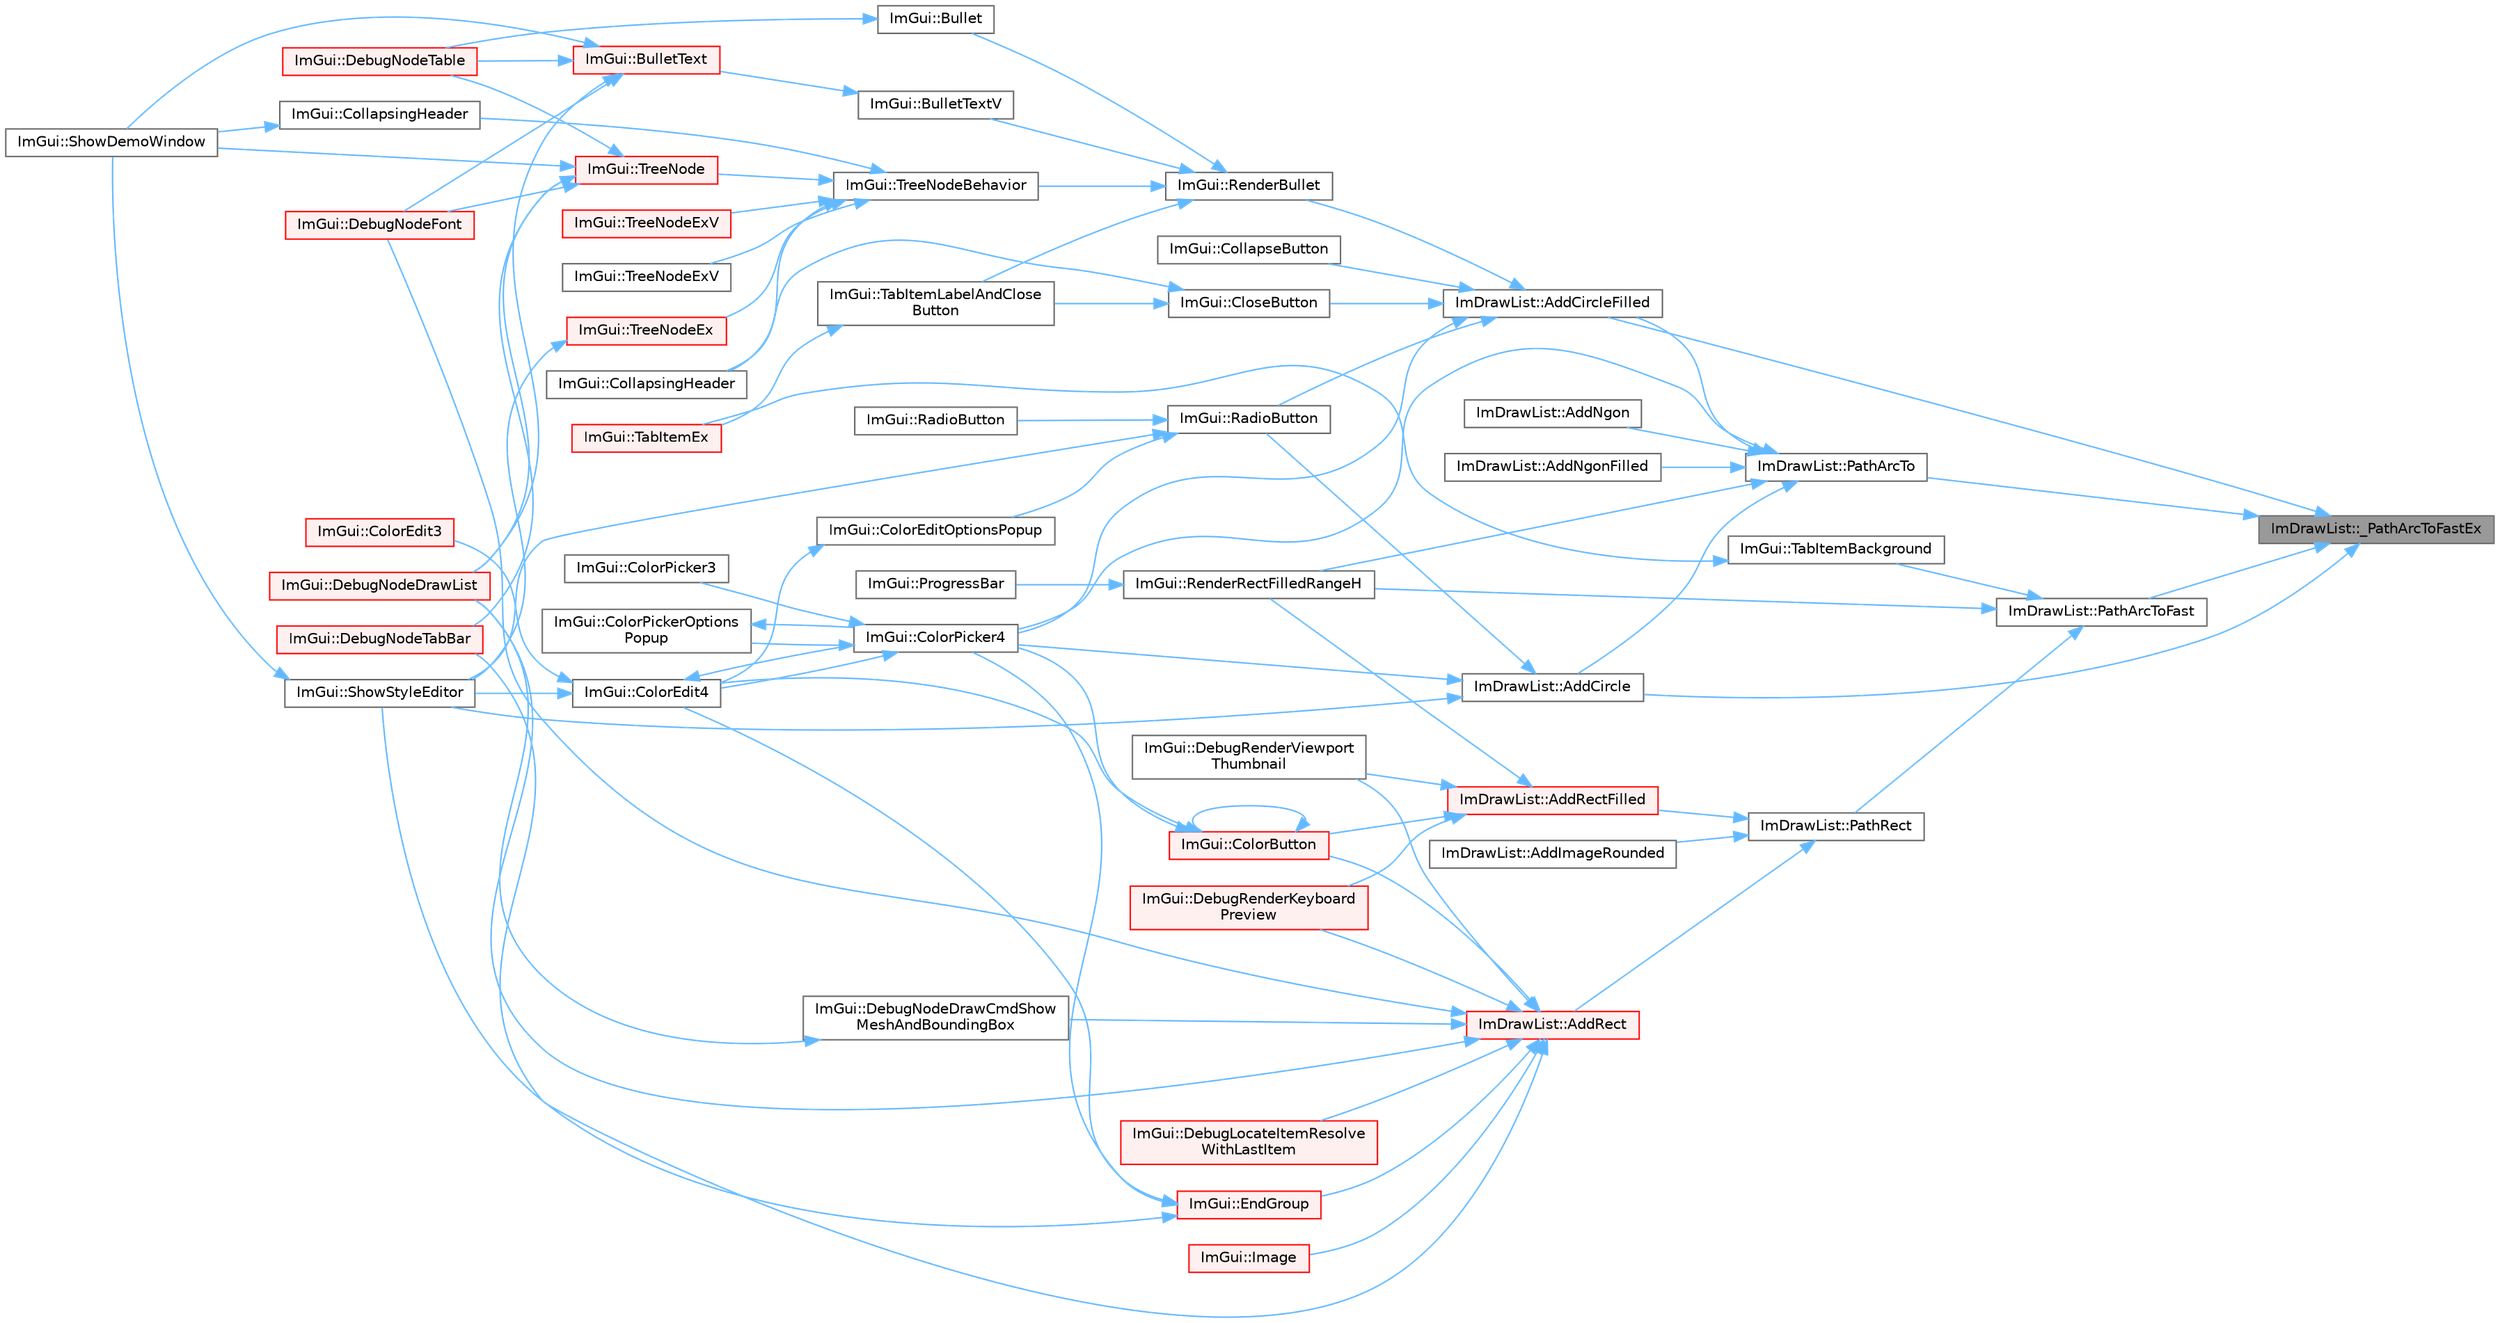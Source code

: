 digraph "ImDrawList::_PathArcToFastEx"
{
 // LATEX_PDF_SIZE
  bgcolor="transparent";
  edge [fontname=Helvetica,fontsize=10,labelfontname=Helvetica,labelfontsize=10];
  node [fontname=Helvetica,fontsize=10,shape=box,height=0.2,width=0.4];
  rankdir="RL";
  Node1 [id="Node000001",label="ImDrawList::_PathArcToFastEx",height=0.2,width=0.4,color="gray40", fillcolor="grey60", style="filled", fontcolor="black",tooltip=" "];
  Node1 -> Node2 [id="edge1_Node000001_Node000002",dir="back",color="steelblue1",style="solid",tooltip=" "];
  Node2 [id="Node000002",label="ImDrawList::AddCircle",height=0.2,width=0.4,color="grey40", fillcolor="white", style="filled",URL="$struct_im_draw_list.html#a9b73eea0ebf7a9f02bc8a104deb7de9d",tooltip=" "];
  Node2 -> Node3 [id="edge2_Node000002_Node000003",dir="back",color="steelblue1",style="solid",tooltip=" "];
  Node3 [id="Node000003",label="ImGui::ColorPicker4",height=0.2,width=0.4,color="grey40", fillcolor="white", style="filled",URL="$namespace_im_gui.html#a3d5aae9e0a14aa051d5a799abbe97b32",tooltip=" "];
  Node3 -> Node4 [id="edge3_Node000003_Node000004",dir="back",color="steelblue1",style="solid",tooltip=" "];
  Node4 [id="Node000004",label="ImGui::ColorEdit4",height=0.2,width=0.4,color="grey40", fillcolor="white", style="filled",URL="$namespace_im_gui.html#ac3f45e2aa0b1d591cc8a2cdf8b566a45",tooltip=" "];
  Node4 -> Node5 [id="edge4_Node000004_Node000005",dir="back",color="steelblue1",style="solid",tooltip=" "];
  Node5 [id="Node000005",label="ImGui::ColorEdit3",height=0.2,width=0.4,color="red", fillcolor="#FFF0F0", style="filled",URL="$namespace_im_gui.html#a5afe76ba1c91f07363e40396e7df656e",tooltip=" "];
  Node4 -> Node3 [id="edge5_Node000004_Node000003",dir="back",color="steelblue1",style="solid",tooltip=" "];
  Node4 -> Node7 [id="edge6_Node000004_Node000007",dir="back",color="steelblue1",style="solid",tooltip=" "];
  Node7 [id="Node000007",label="ImGui::ShowStyleEditor",height=0.2,width=0.4,color="grey40", fillcolor="white", style="filled",URL="$namespace_im_gui.html#ab2eb3dec78d054fe3feab1c091ec5de5",tooltip=" "];
  Node7 -> Node8 [id="edge7_Node000007_Node000008",dir="back",color="steelblue1",style="solid",tooltip=" "];
  Node8 [id="Node000008",label="ImGui::ShowDemoWindow",height=0.2,width=0.4,color="grey40", fillcolor="white", style="filled",URL="$namespace_im_gui.html#af95643a0ce4893b9e57c12991922fb18",tooltip=" "];
  Node3 -> Node9 [id="edge8_Node000003_Node000009",dir="back",color="steelblue1",style="solid",tooltip=" "];
  Node9 [id="Node000009",label="ImGui::ColorPicker3",height=0.2,width=0.4,color="grey40", fillcolor="white", style="filled",URL="$namespace_im_gui.html#a2a2a98cb9a17b18702be6b954670b388",tooltip=" "];
  Node3 -> Node10 [id="edge9_Node000003_Node000010",dir="back",color="steelblue1",style="solid",tooltip=" "];
  Node10 [id="Node000010",label="ImGui::ColorPickerOptions\lPopup",height=0.2,width=0.4,color="grey40", fillcolor="white", style="filled",URL="$namespace_im_gui.html#a6d112eeb6d8ffdebbc9d9a8c66babbee",tooltip=" "];
  Node10 -> Node3 [id="edge10_Node000010_Node000003",dir="back",color="steelblue1",style="solid",tooltip=" "];
  Node2 -> Node11 [id="edge11_Node000002_Node000011",dir="back",color="steelblue1",style="solid",tooltip=" "];
  Node11 [id="Node000011",label="ImGui::RadioButton",height=0.2,width=0.4,color="grey40", fillcolor="white", style="filled",URL="$namespace_im_gui.html#a6b146763845cbad5a4144772279631bc",tooltip=" "];
  Node11 -> Node12 [id="edge12_Node000011_Node000012",dir="back",color="steelblue1",style="solid",tooltip=" "];
  Node12 [id="Node000012",label="ImGui::ColorEditOptionsPopup",height=0.2,width=0.4,color="grey40", fillcolor="white", style="filled",URL="$namespace_im_gui.html#a6bfb117816d669f8704e5d0c0c0795fe",tooltip=" "];
  Node12 -> Node4 [id="edge13_Node000012_Node000004",dir="back",color="steelblue1",style="solid",tooltip=" "];
  Node11 -> Node13 [id="edge14_Node000011_Node000013",dir="back",color="steelblue1",style="solid",tooltip=" "];
  Node13 [id="Node000013",label="ImGui::RadioButton",height=0.2,width=0.4,color="grey40", fillcolor="white", style="filled",URL="$namespace_im_gui.html#a018d2b61d2f00bb7a9dd2b1f933b93a5",tooltip=" "];
  Node11 -> Node7 [id="edge15_Node000011_Node000007",dir="back",color="steelblue1",style="solid",tooltip=" "];
  Node2 -> Node7 [id="edge16_Node000002_Node000007",dir="back",color="steelblue1",style="solid",tooltip=" "];
  Node1 -> Node14 [id="edge17_Node000001_Node000014",dir="back",color="steelblue1",style="solid",tooltip=" "];
  Node14 [id="Node000014",label="ImDrawList::AddCircleFilled",height=0.2,width=0.4,color="grey40", fillcolor="white", style="filled",URL="$struct_im_draw_list.html#aef950cf8b0293b2c5e4708af72de045b",tooltip=" "];
  Node14 -> Node15 [id="edge18_Node000014_Node000015",dir="back",color="steelblue1",style="solid",tooltip=" "];
  Node15 [id="Node000015",label="ImGui::CloseButton",height=0.2,width=0.4,color="grey40", fillcolor="white", style="filled",URL="$namespace_im_gui.html#a4f6da873474094ce131edd2dcda98551",tooltip=" "];
  Node15 -> Node16 [id="edge19_Node000015_Node000016",dir="back",color="steelblue1",style="solid",tooltip=" "];
  Node16 [id="Node000016",label="ImGui::CollapsingHeader",height=0.2,width=0.4,color="grey40", fillcolor="white", style="filled",URL="$namespace_im_gui.html#a4d6e6e7a5ace0e5dbee3ea1926ddf049",tooltip=" "];
  Node15 -> Node17 [id="edge20_Node000015_Node000017",dir="back",color="steelblue1",style="solid",tooltip=" "];
  Node17 [id="Node000017",label="ImGui::TabItemLabelAndClose\lButton",height=0.2,width=0.4,color="grey40", fillcolor="white", style="filled",URL="$namespace_im_gui.html#abbdb2619721c7ecaca3fb03d9d905003",tooltip=" "];
  Node17 -> Node18 [id="edge21_Node000017_Node000018",dir="back",color="steelblue1",style="solid",tooltip=" "];
  Node18 [id="Node000018",label="ImGui::TabItemEx",height=0.2,width=0.4,color="red", fillcolor="#FFF0F0", style="filled",URL="$namespace_im_gui.html#a4e0986fc689e7855cd9a9099dc87dac5",tooltip=" "];
  Node14 -> Node21 [id="edge22_Node000014_Node000021",dir="back",color="steelblue1",style="solid",tooltip=" "];
  Node21 [id="Node000021",label="ImGui::CollapseButton",height=0.2,width=0.4,color="grey40", fillcolor="white", style="filled",URL="$namespace_im_gui.html#acd027458d7a062d3d3073339454624e3",tooltip=" "];
  Node14 -> Node3 [id="edge23_Node000014_Node000003",dir="back",color="steelblue1",style="solid",tooltip=" "];
  Node14 -> Node11 [id="edge24_Node000014_Node000011",dir="back",color="steelblue1",style="solid",tooltip=" "];
  Node14 -> Node22 [id="edge25_Node000014_Node000022",dir="back",color="steelblue1",style="solid",tooltip=" "];
  Node22 [id="Node000022",label="ImGui::RenderBullet",height=0.2,width=0.4,color="grey40", fillcolor="white", style="filled",URL="$namespace_im_gui.html#a46189f75b2e25d595f1e71060d2a2633",tooltip=" "];
  Node22 -> Node23 [id="edge26_Node000022_Node000023",dir="back",color="steelblue1",style="solid",tooltip=" "];
  Node23 [id="Node000023",label="ImGui::Bullet",height=0.2,width=0.4,color="grey40", fillcolor="white", style="filled",URL="$namespace_im_gui.html#ae2d22212681556d2c2398dfd152f3121",tooltip=" "];
  Node23 -> Node24 [id="edge27_Node000023_Node000024",dir="back",color="steelblue1",style="solid",tooltip=" "];
  Node24 [id="Node000024",label="ImGui::DebugNodeTable",height=0.2,width=0.4,color="red", fillcolor="#FFF0F0", style="filled",URL="$namespace_im_gui.html#ae944ffc599add73d6f3220165475ffd8",tooltip=" "];
  Node22 -> Node26 [id="edge28_Node000022_Node000026",dir="back",color="steelblue1",style="solid",tooltip=" "];
  Node26 [id="Node000026",label="ImGui::BulletTextV",height=0.2,width=0.4,color="grey40", fillcolor="white", style="filled",URL="$namespace_im_gui.html#af8f4b5e96c745e205974857f9a584583",tooltip=" "];
  Node26 -> Node27 [id="edge29_Node000026_Node000027",dir="back",color="steelblue1",style="solid",tooltip=" "];
  Node27 [id="Node000027",label="ImGui::BulletText",height=0.2,width=0.4,color="red", fillcolor="#FFF0F0", style="filled",URL="$namespace_im_gui.html#af8d34d563b17c683943a0fa7bf5807bc",tooltip=" "];
  Node27 -> Node32 [id="edge30_Node000027_Node000032",dir="back",color="steelblue1",style="solid",tooltip=" "];
  Node32 [id="Node000032",label="ImGui::DebugNodeDrawList",height=0.2,width=0.4,color="red", fillcolor="#FFF0F0", style="filled",URL="$namespace_im_gui.html#af7b5e35566da44ac1ea8a7e1b9d9d574",tooltip=" "];
  Node27 -> Node34 [id="edge31_Node000027_Node000034",dir="back",color="steelblue1",style="solid",tooltip=" "];
  Node34 [id="Node000034",label="ImGui::DebugNodeFont",height=0.2,width=0.4,color="red", fillcolor="#FFF0F0", style="filled",URL="$namespace_im_gui.html#ae0207d60728f7e6a47dbcd1d7d84e3cb",tooltip=" "];
  Node27 -> Node24 [id="edge32_Node000027_Node000024",dir="back",color="steelblue1",style="solid",tooltip=" "];
  Node27 -> Node8 [id="edge33_Node000027_Node000008",dir="back",color="steelblue1",style="solid",tooltip=" "];
  Node22 -> Node17 [id="edge34_Node000022_Node000017",dir="back",color="steelblue1",style="solid",tooltip=" "];
  Node22 -> Node39 [id="edge35_Node000022_Node000039",dir="back",color="steelblue1",style="solid",tooltip=" "];
  Node39 [id="Node000039",label="ImGui::TreeNodeBehavior",height=0.2,width=0.4,color="grey40", fillcolor="white", style="filled",URL="$namespace_im_gui.html#a918eabf70d288e93b2519ee1eac2c0b4",tooltip=" "];
  Node39 -> Node16 [id="edge36_Node000039_Node000016",dir="back",color="steelblue1",style="solid",tooltip=" "];
  Node39 -> Node40 [id="edge37_Node000039_Node000040",dir="back",color="steelblue1",style="solid",tooltip=" "];
  Node40 [id="Node000040",label="ImGui::CollapsingHeader",height=0.2,width=0.4,color="grey40", fillcolor="white", style="filled",URL="$namespace_im_gui.html#ab52f9e08698c9d64abb05b98f5355146",tooltip=" "];
  Node40 -> Node8 [id="edge38_Node000040_Node000008",dir="back",color="steelblue1",style="solid",tooltip=" "];
  Node39 -> Node41 [id="edge39_Node000039_Node000041",dir="back",color="steelblue1",style="solid",tooltip=" "];
  Node41 [id="Node000041",label="ImGui::TreeNode",height=0.2,width=0.4,color="red", fillcolor="#FFF0F0", style="filled",URL="$namespace_im_gui.html#a4dff507ce8bbe0da9556bb50b1e60d7f",tooltip=" "];
  Node41 -> Node32 [id="edge40_Node000041_Node000032",dir="back",color="steelblue1",style="solid",tooltip=" "];
  Node41 -> Node34 [id="edge41_Node000041_Node000034",dir="back",color="steelblue1",style="solid",tooltip=" "];
  Node41 -> Node42 [id="edge42_Node000041_Node000042",dir="back",color="steelblue1",style="solid",tooltip=" "];
  Node42 [id="Node000042",label="ImGui::DebugNodeTabBar",height=0.2,width=0.4,color="red", fillcolor="#FFF0F0", style="filled",URL="$namespace_im_gui.html#ac5f1a2b50c26c83d3df78d94e95f0bd0",tooltip=" "];
  Node41 -> Node24 [id="edge43_Node000041_Node000024",dir="back",color="steelblue1",style="solid",tooltip=" "];
  Node41 -> Node8 [id="edge44_Node000041_Node000008",dir="back",color="steelblue1",style="solid",tooltip=" "];
  Node39 -> Node43 [id="edge45_Node000039_Node000043",dir="back",color="steelblue1",style="solid",tooltip=" "];
  Node43 [id="Node000043",label="ImGui::TreeNodeEx",height=0.2,width=0.4,color="red", fillcolor="#FFF0F0", style="filled",URL="$namespace_im_gui.html#a21f62e092dac9556a15a8edee2f70522",tooltip=" "];
  Node43 -> Node7 [id="edge46_Node000043_Node000007",dir="back",color="steelblue1",style="solid",tooltip=" "];
  Node39 -> Node44 [id="edge47_Node000039_Node000044",dir="back",color="steelblue1",style="solid",tooltip=" "];
  Node44 [id="Node000044",label="ImGui::TreeNodeExV",height=0.2,width=0.4,color="red", fillcolor="#FFF0F0", style="filled",URL="$namespace_im_gui.html#a251cd4acbdad4cef2246d9b573a83ce0",tooltip=" "];
  Node39 -> Node51 [id="edge48_Node000039_Node000051",dir="back",color="steelblue1",style="solid",tooltip=" "];
  Node51 [id="Node000051",label="ImGui::TreeNodeExV",height=0.2,width=0.4,color="grey40", fillcolor="white", style="filled",URL="$namespace_im_gui.html#aaae827898572d17e064a88a1afc8e6b0",tooltip=" "];
  Node1 -> Node52 [id="edge49_Node000001_Node000052",dir="back",color="steelblue1",style="solid",tooltip=" "];
  Node52 [id="Node000052",label="ImDrawList::PathArcTo",height=0.2,width=0.4,color="grey40", fillcolor="white", style="filled",URL="$struct_im_draw_list.html#af86073403f1557cccb4ff45dfad0a74a",tooltip=" "];
  Node52 -> Node2 [id="edge50_Node000052_Node000002",dir="back",color="steelblue1",style="solid",tooltip=" "];
  Node52 -> Node14 [id="edge51_Node000052_Node000014",dir="back",color="steelblue1",style="solid",tooltip=" "];
  Node52 -> Node53 [id="edge52_Node000052_Node000053",dir="back",color="steelblue1",style="solid",tooltip=" "];
  Node53 [id="Node000053",label="ImDrawList::AddNgon",height=0.2,width=0.4,color="grey40", fillcolor="white", style="filled",URL="$struct_im_draw_list.html#abd004dec93d106eb867c9c6554d85989",tooltip=" "];
  Node52 -> Node54 [id="edge53_Node000052_Node000054",dir="back",color="steelblue1",style="solid",tooltip=" "];
  Node54 [id="Node000054",label="ImDrawList::AddNgonFilled",height=0.2,width=0.4,color="grey40", fillcolor="white", style="filled",URL="$struct_im_draw_list.html#a75bf382ddc70429f82a570c2782c4491",tooltip=" "];
  Node52 -> Node3 [id="edge54_Node000052_Node000003",dir="back",color="steelblue1",style="solid",tooltip=" "];
  Node52 -> Node55 [id="edge55_Node000052_Node000055",dir="back",color="steelblue1",style="solid",tooltip=" "];
  Node55 [id="Node000055",label="ImGui::RenderRectFilledRangeH",height=0.2,width=0.4,color="grey40", fillcolor="white", style="filled",URL="$namespace_im_gui.html#af311762331bda4508b25e05f6afc7f45",tooltip=" "];
  Node55 -> Node56 [id="edge56_Node000055_Node000056",dir="back",color="steelblue1",style="solid",tooltip=" "];
  Node56 [id="Node000056",label="ImGui::ProgressBar",height=0.2,width=0.4,color="grey40", fillcolor="white", style="filled",URL="$namespace_im_gui.html#a412b0416ad68c0ac46e5d66805d911ff",tooltip=" "];
  Node1 -> Node57 [id="edge57_Node000001_Node000057",dir="back",color="steelblue1",style="solid",tooltip=" "];
  Node57 [id="Node000057",label="ImDrawList::PathArcToFast",height=0.2,width=0.4,color="grey40", fillcolor="white", style="filled",URL="$struct_im_draw_list.html#a6d307c6de1a6522e76fa410e8fe96fcc",tooltip=" "];
  Node57 -> Node58 [id="edge58_Node000057_Node000058",dir="back",color="steelblue1",style="solid",tooltip=" "];
  Node58 [id="Node000058",label="ImDrawList::PathRect",height=0.2,width=0.4,color="grey40", fillcolor="white", style="filled",URL="$struct_im_draw_list.html#a2251eb264ed8b17a253c409787375053",tooltip=" "];
  Node58 -> Node59 [id="edge59_Node000058_Node000059",dir="back",color="steelblue1",style="solid",tooltip=" "];
  Node59 [id="Node000059",label="ImDrawList::AddImageRounded",height=0.2,width=0.4,color="grey40", fillcolor="white", style="filled",URL="$struct_im_draw_list.html#a864ccce7a012e9c1ffb4d5693311d847",tooltip=" "];
  Node58 -> Node60 [id="edge60_Node000058_Node000060",dir="back",color="steelblue1",style="solid",tooltip=" "];
  Node60 [id="Node000060",label="ImDrawList::AddRect",height=0.2,width=0.4,color="red", fillcolor="#FFF0F0", style="filled",URL="$struct_im_draw_list.html#ad96f10a3e954fe0c5b7c96d4e205af7b",tooltip=" "];
  Node60 -> Node61 [id="edge61_Node000060_Node000061",dir="back",color="steelblue1",style="solid",tooltip=" "];
  Node61 [id="Node000061",label="ImGui::ColorButton",height=0.2,width=0.4,color="red", fillcolor="#FFF0F0", style="filled",URL="$namespace_im_gui.html#ae2d7c8f37726810753d71d480f0af7f0",tooltip=" "];
  Node61 -> Node61 [id="edge62_Node000061_Node000061",dir="back",color="steelblue1",style="solid",tooltip=" "];
  Node61 -> Node4 [id="edge63_Node000061_Node000004",dir="back",color="steelblue1",style="solid",tooltip=" "];
  Node61 -> Node3 [id="edge64_Node000061_Node000003",dir="back",color="steelblue1",style="solid",tooltip=" "];
  Node60 -> Node63 [id="edge65_Node000060_Node000063",dir="back",color="steelblue1",style="solid",tooltip=" "];
  Node63 [id="Node000063",label="ImGui::DebugLocateItemResolve\lWithLastItem",height=0.2,width=0.4,color="red", fillcolor="#FFF0F0", style="filled",URL="$namespace_im_gui.html#ae8ab0d7dfc90af8e82db3ed9e7829219",tooltip=" "];
  Node60 -> Node244 [id="edge66_Node000060_Node000244",dir="back",color="steelblue1",style="solid",tooltip=" "];
  Node244 [id="Node000244",label="ImGui::DebugNodeDrawCmdShow\lMeshAndBoundingBox",height=0.2,width=0.4,color="grey40", fillcolor="white", style="filled",URL="$namespace_im_gui.html#a24c6abd61c6da9610cbfbb46c0db828b",tooltip=" "];
  Node244 -> Node32 [id="edge67_Node000244_Node000032",dir="back",color="steelblue1",style="solid",tooltip=" "];
  Node60 -> Node32 [id="edge68_Node000060_Node000032",dir="back",color="steelblue1",style="solid",tooltip=" "];
  Node60 -> Node34 [id="edge69_Node000060_Node000034",dir="back",color="steelblue1",style="solid",tooltip=" "];
  Node60 -> Node42 [id="edge70_Node000060_Node000042",dir="back",color="steelblue1",style="solid",tooltip=" "];
  Node60 -> Node184 [id="edge71_Node000060_Node000184",dir="back",color="steelblue1",style="solid",tooltip=" "];
  Node184 [id="Node000184",label="ImGui::DebugRenderKeyboard\lPreview",height=0.2,width=0.4,color="red", fillcolor="#FFF0F0", style="filled",URL="$namespace_im_gui.html#a1355ddf2e5435da21acf2a9944b52ab4",tooltip=" "];
  Node60 -> Node245 [id="edge72_Node000060_Node000245",dir="back",color="steelblue1",style="solid",tooltip=" "];
  Node245 [id="Node000245",label="ImGui::DebugRenderViewport\lThumbnail",height=0.2,width=0.4,color="grey40", fillcolor="white", style="filled",URL="$namespace_im_gui.html#af7de4b5c98ba30dbadce44e1f1066ba8",tooltip=" "];
  Node60 -> Node201 [id="edge73_Node000060_Node000201",dir="back",color="steelblue1",style="solid",tooltip=" "];
  Node201 [id="Node000201",label="ImGui::EndGroup",height=0.2,width=0.4,color="red", fillcolor="#FFF0F0", style="filled",URL="$namespace_im_gui.html#a05fc97fc64f28a55486087f503d9a622",tooltip=" "];
  Node201 -> Node4 [id="edge74_Node000201_Node000004",dir="back",color="steelblue1",style="solid",tooltip=" "];
  Node201 -> Node3 [id="edge75_Node000201_Node000003",dir="back",color="steelblue1",style="solid",tooltip=" "];
  Node201 -> Node7 [id="edge76_Node000201_Node000007",dir="back",color="steelblue1",style="solid",tooltip=" "];
  Node60 -> Node203 [id="edge77_Node000060_Node000203",dir="back",color="steelblue1",style="solid",tooltip=" "];
  Node203 [id="Node000203",label="ImGui::Image",height=0.2,width=0.4,color="red", fillcolor="#FFF0F0", style="filled",URL="$namespace_im_gui.html#a95b5d733371c3b74caf89dbae8d51419",tooltip=" "];
  Node58 -> Node252 [id="edge78_Node000058_Node000252",dir="back",color="steelblue1",style="solid",tooltip=" "];
  Node252 [id="Node000252",label="ImDrawList::AddRectFilled",height=0.2,width=0.4,color="red", fillcolor="#FFF0F0", style="filled",URL="$struct_im_draw_list.html#a6b16ab764160b0251d2e7b3bd08c1ffc",tooltip=" "];
  Node252 -> Node61 [id="edge79_Node000252_Node000061",dir="back",color="steelblue1",style="solid",tooltip=" "];
  Node252 -> Node184 [id="edge80_Node000252_Node000184",dir="back",color="steelblue1",style="solid",tooltip=" "];
  Node252 -> Node245 [id="edge81_Node000252_Node000245",dir="back",color="steelblue1",style="solid",tooltip=" "];
  Node252 -> Node55 [id="edge82_Node000252_Node000055",dir="back",color="steelblue1",style="solid",tooltip=" "];
  Node57 -> Node55 [id="edge83_Node000057_Node000055",dir="back",color="steelblue1",style="solid",tooltip=" "];
  Node57 -> Node259 [id="edge84_Node000057_Node000259",dir="back",color="steelblue1",style="solid",tooltip=" "];
  Node259 [id="Node000259",label="ImGui::TabItemBackground",height=0.2,width=0.4,color="grey40", fillcolor="white", style="filled",URL="$namespace_im_gui.html#a87fc45357f733cb2a378e098d2855243",tooltip=" "];
  Node259 -> Node18 [id="edge85_Node000259_Node000018",dir="back",color="steelblue1",style="solid",tooltip=" "];
}
